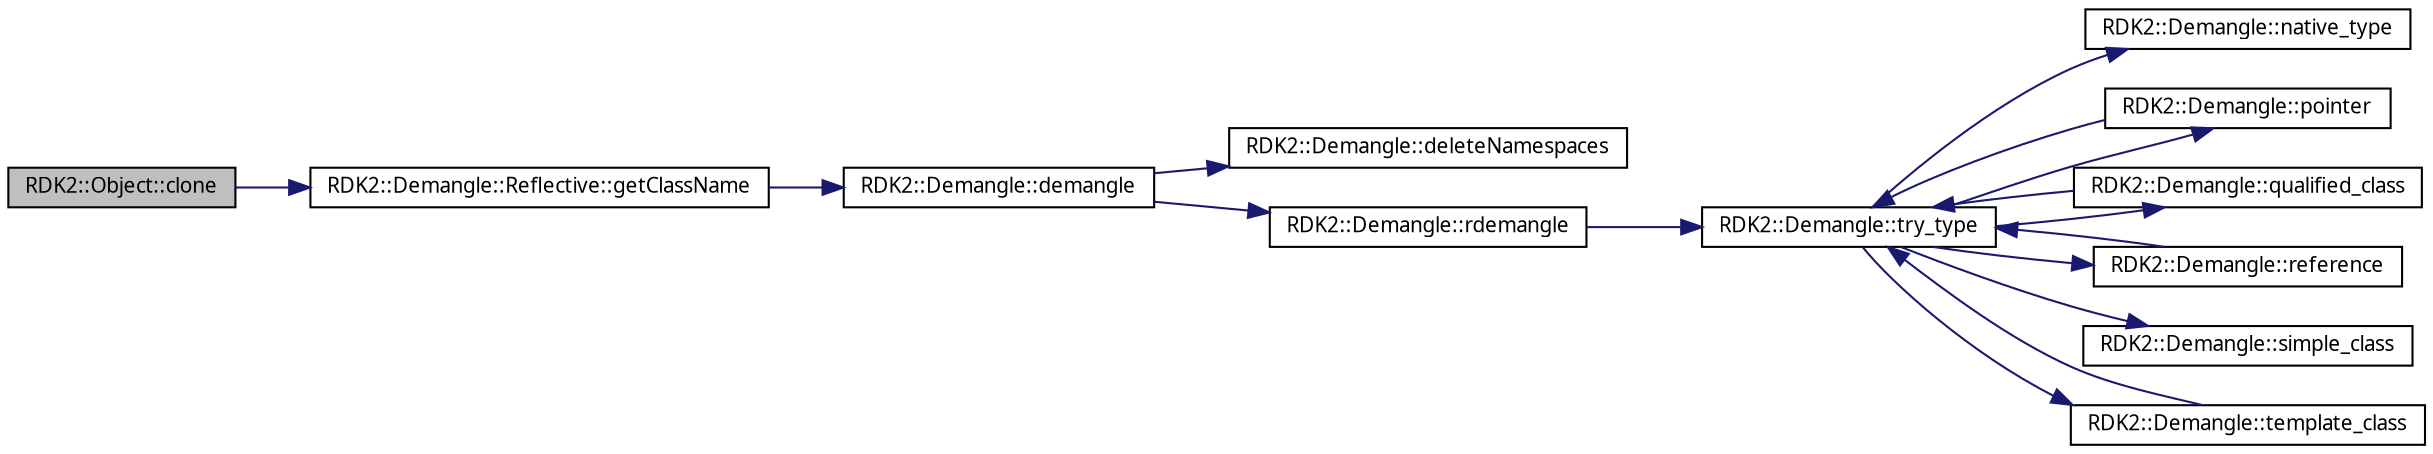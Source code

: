 digraph G
{
  edge [fontname="FreeSans.ttf",fontsize=10,labelfontname="FreeSans.ttf",labelfontsize=10];
  node [fontname="FreeSans.ttf",fontsize=10,shape=record];
  rankdir=LR;
  Node1 [label="RDK2::Object::clone",height=0.2,width=0.4,color="black", fillcolor="grey75", style="filled" fontcolor="black"];
  Node1 -> Node2 [color="midnightblue",fontsize=10,style="solid",fontname="FreeSans.ttf"];
  Node2 [label="RDK2::Demangle::Reflective::getClassName",height=0.2,width=0.4,color="black", fillcolor="white", style="filled",URL="$struct_r_d_k2_1_1_demangle_1_1_reflective.html#9277d1d6deb515a6cf603fd39caf08a8"];
  Node2 -> Node3 [color="midnightblue",fontsize=10,style="solid",fontname="FreeSans.ttf"];
  Node3 [label="RDK2::Demangle::demangle",height=0.2,width=0.4,color="black", fillcolor="white", style="filled",URL="$namespace_r_d_k2_1_1_demangle.html#7271ff5f9d920962422e67f63941e1d7"];
  Node3 -> Node4 [color="midnightblue",fontsize=10,style="solid",fontname="FreeSans.ttf"];
  Node4 [label="RDK2::Demangle::deleteNamespaces",height=0.2,width=0.4,color="black", fillcolor="white", style="filled",URL="$namespace_r_d_k2_1_1_demangle.html#3b6ace6c9a840f7b51ecf66316288b77",tooltip="X -&gt; X (."];
  Node3 -> Node5 [color="midnightblue",fontsize=10,style="solid",fontname="FreeSans.ttf"];
  Node5 [label="RDK2::Demangle::rdemangle",height=0.2,width=0.4,color="black", fillcolor="white", style="filled",URL="$namespace_r_d_k2_1_1_demangle.html#41de781c3ef20c38d0c14456e62948fb",tooltip="Vecchia implementazione."];
  Node5 -> Node6 [color="midnightblue",fontsize=10,style="solid",fontname="FreeSans.ttf"];
  Node6 [label="RDK2::Demangle::try_type",height=0.2,width=0.4,color="black", fillcolor="white", style="filled",URL="$namespace_r_d_k2_1_1_demangle.html#8c0c7c9ce4814fbb1211ff3062318dd2"];
  Node6 -> Node7 [color="midnightblue",fontsize=10,style="solid",fontname="FreeSans.ttf"];
  Node7 [label="RDK2::Demangle::native_type",height=0.2,width=0.4,color="black", fillcolor="white", style="filled",URL="$namespace_r_d_k2_1_1_demangle.html#1c106ed97b848640e31942ab6d072c41"];
  Node6 -> Node8 [color="midnightblue",fontsize=10,style="solid",fontname="FreeSans.ttf"];
  Node8 [label="RDK2::Demangle::pointer",height=0.2,width=0.4,color="black", fillcolor="white", style="filled",URL="$namespace_r_d_k2_1_1_demangle.html#7096de8a7c46985a70bfccb0a972d6be"];
  Node8 -> Node6 [color="midnightblue",fontsize=10,style="solid",fontname="FreeSans.ttf"];
  Node6 -> Node9 [color="midnightblue",fontsize=10,style="solid",fontname="FreeSans.ttf"];
  Node9 [label="RDK2::Demangle::qualified_class",height=0.2,width=0.4,color="black", fillcolor="white", style="filled",URL="$namespace_r_d_k2_1_1_demangle.html#03e2733aa0b1679dbb067e00b8d762cd"];
  Node9 -> Node6 [color="midnightblue",fontsize=10,style="solid",fontname="FreeSans.ttf"];
  Node6 -> Node10 [color="midnightblue",fontsize=10,style="solid",fontname="FreeSans.ttf"];
  Node10 [label="RDK2::Demangle::reference",height=0.2,width=0.4,color="black", fillcolor="white", style="filled",URL="$namespace_r_d_k2_1_1_demangle.html#ae0712d935474246b50d911fada13230"];
  Node10 -> Node6 [color="midnightblue",fontsize=10,style="solid",fontname="FreeSans.ttf"];
  Node6 -> Node11 [color="midnightblue",fontsize=10,style="solid",fontname="FreeSans.ttf"];
  Node11 [label="RDK2::Demangle::simple_class",height=0.2,width=0.4,color="black", fillcolor="white", style="filled",URL="$namespace_r_d_k2_1_1_demangle.html#49a854f4a3d0e04c97304667cc66b8a1"];
  Node6 -> Node12 [color="midnightblue",fontsize=10,style="solid",fontname="FreeSans.ttf"];
  Node12 [label="RDK2::Demangle::template_class",height=0.2,width=0.4,color="black", fillcolor="white", style="filled",URL="$namespace_r_d_k2_1_1_demangle.html#8a9767825f195a1be60a0e440a17122d"];
  Node12 -> Node6 [color="midnightblue",fontsize=10,style="solid",fontname="FreeSans.ttf"];
}
